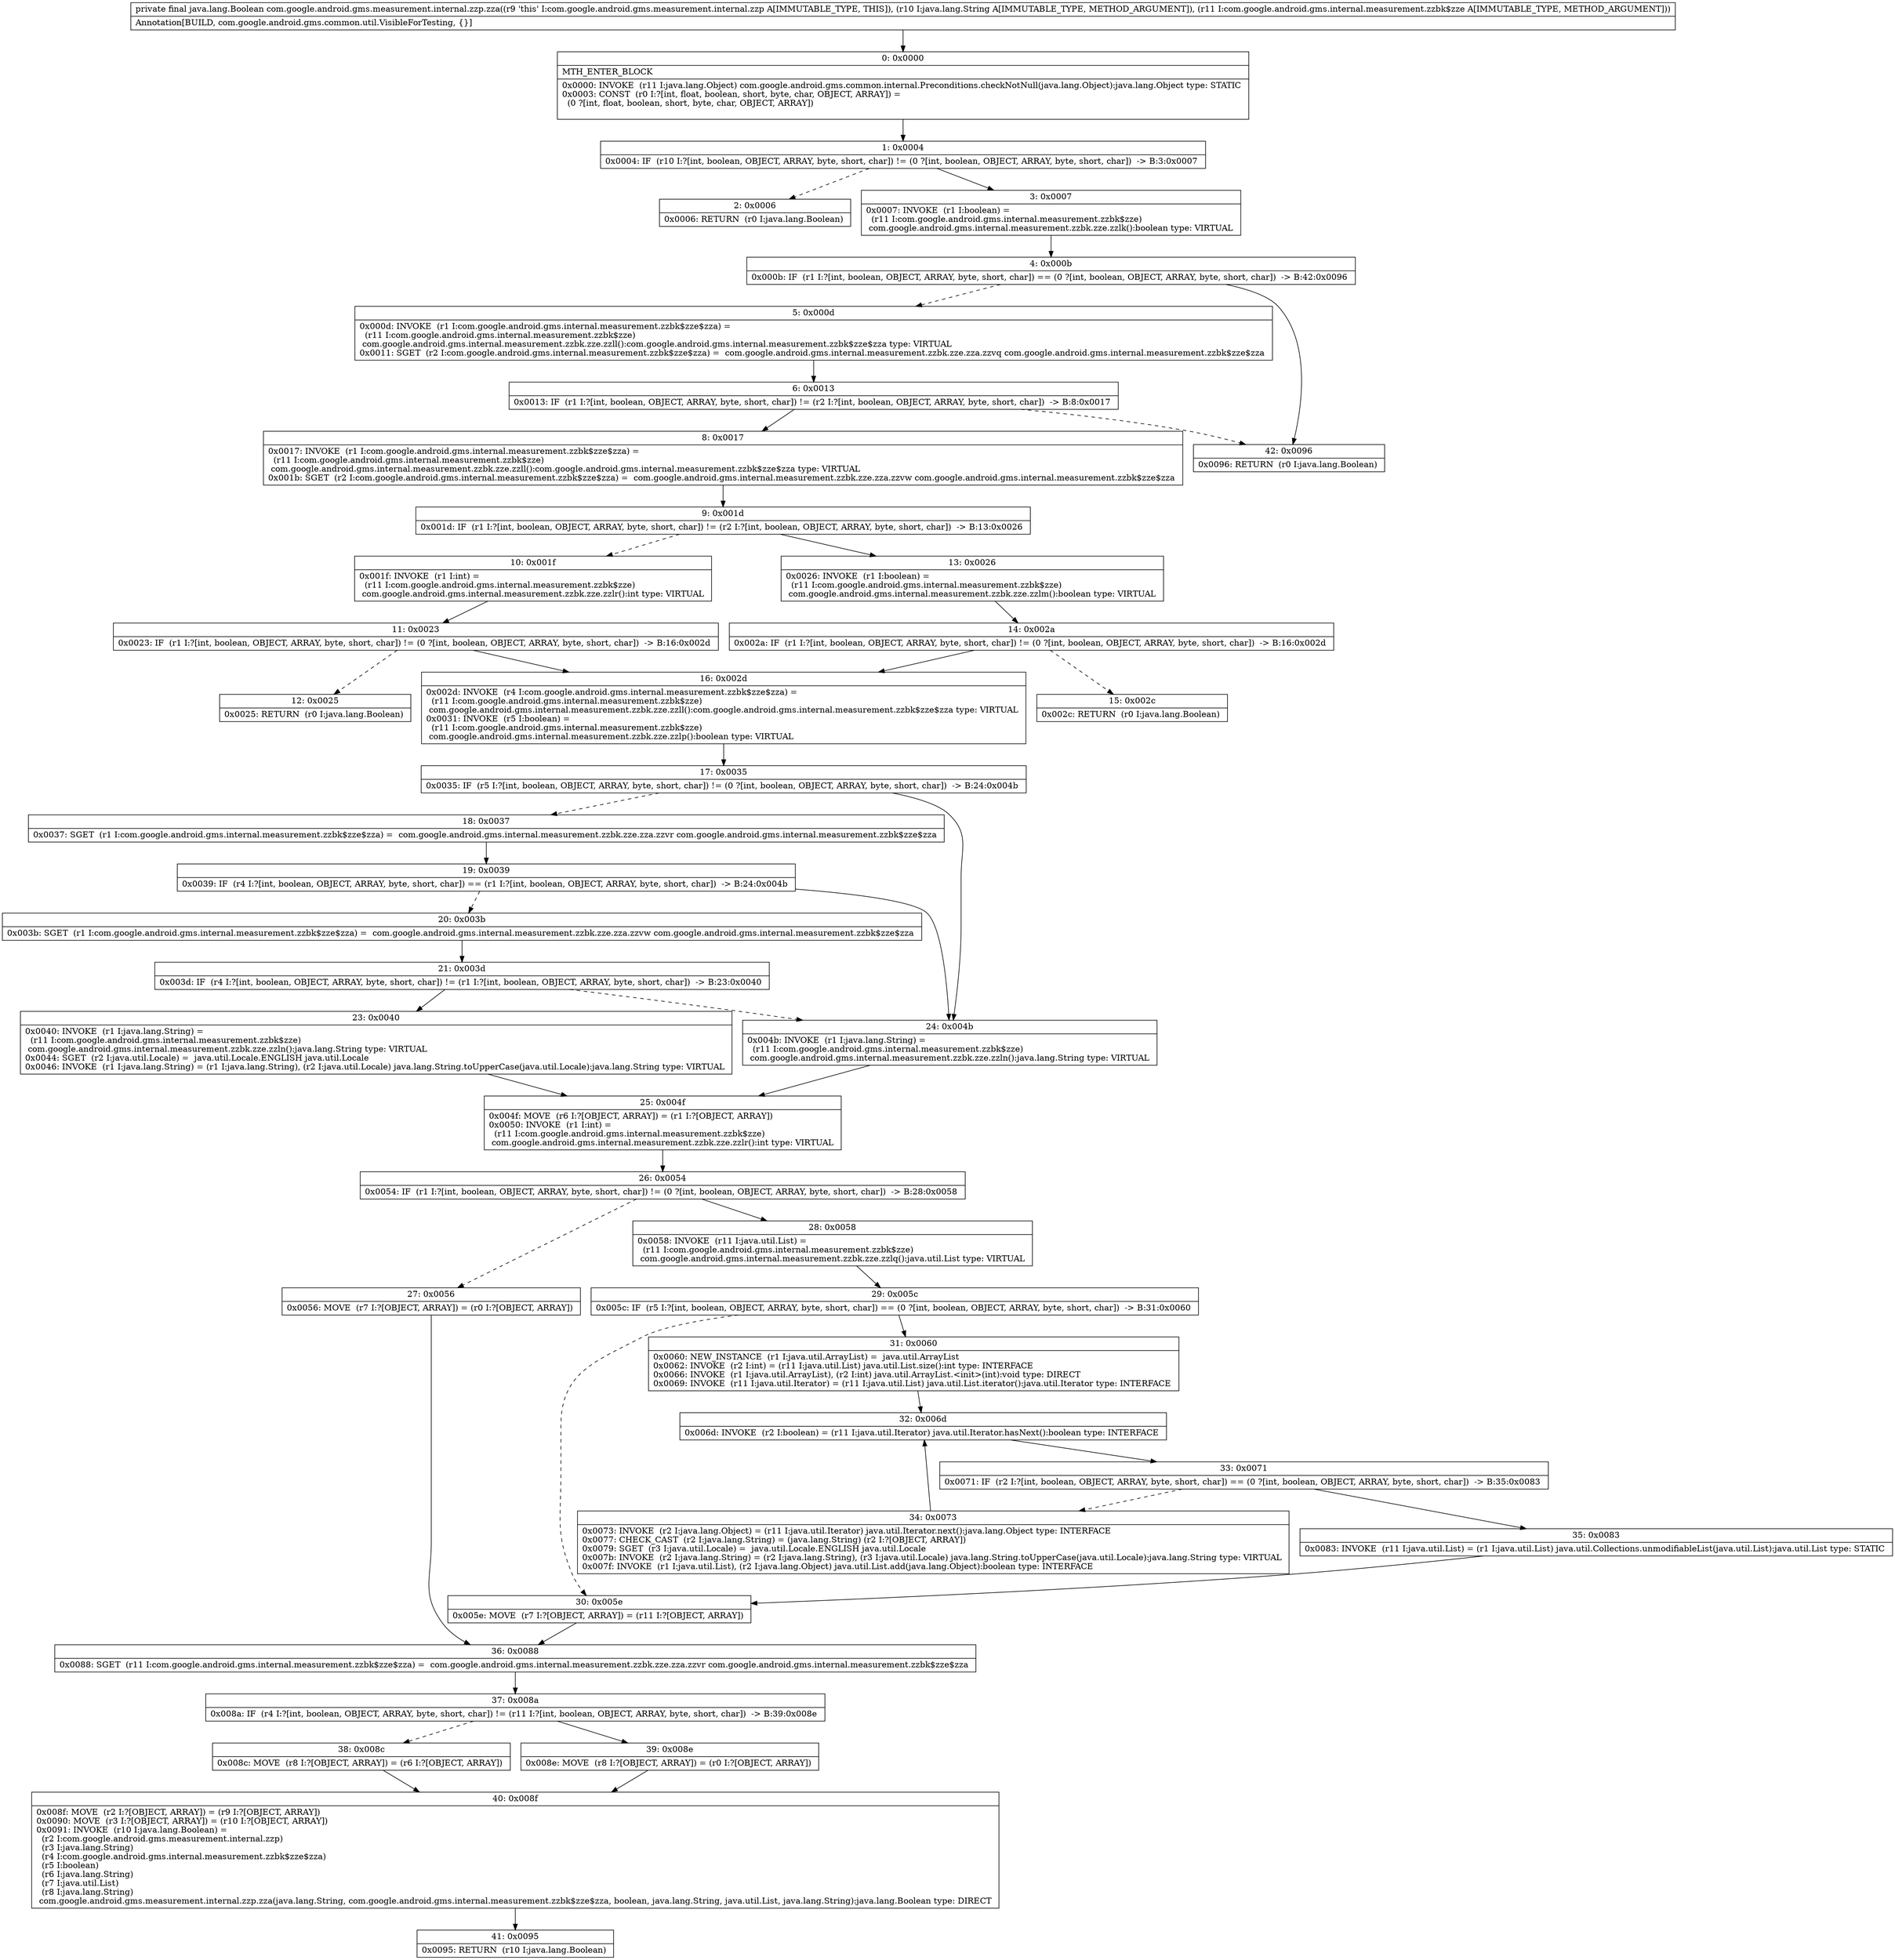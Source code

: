 digraph "CFG forcom.google.android.gms.measurement.internal.zzp.zza(Ljava\/lang\/String;Lcom\/google\/android\/gms\/internal\/measurement\/zzbk$zze;)Ljava\/lang\/Boolean;" {
Node_0 [shape=record,label="{0\:\ 0x0000|MTH_ENTER_BLOCK\l|0x0000: INVOKE  (r11 I:java.lang.Object) com.google.android.gms.common.internal.Preconditions.checkNotNull(java.lang.Object):java.lang.Object type: STATIC \l0x0003: CONST  (r0 I:?[int, float, boolean, short, byte, char, OBJECT, ARRAY]) = \l  (0 ?[int, float, boolean, short, byte, char, OBJECT, ARRAY])\l \l}"];
Node_1 [shape=record,label="{1\:\ 0x0004|0x0004: IF  (r10 I:?[int, boolean, OBJECT, ARRAY, byte, short, char]) != (0 ?[int, boolean, OBJECT, ARRAY, byte, short, char])  \-\> B:3:0x0007 \l}"];
Node_2 [shape=record,label="{2\:\ 0x0006|0x0006: RETURN  (r0 I:java.lang.Boolean) \l}"];
Node_3 [shape=record,label="{3\:\ 0x0007|0x0007: INVOKE  (r1 I:boolean) = \l  (r11 I:com.google.android.gms.internal.measurement.zzbk$zze)\l com.google.android.gms.internal.measurement.zzbk.zze.zzlk():boolean type: VIRTUAL \l}"];
Node_4 [shape=record,label="{4\:\ 0x000b|0x000b: IF  (r1 I:?[int, boolean, OBJECT, ARRAY, byte, short, char]) == (0 ?[int, boolean, OBJECT, ARRAY, byte, short, char])  \-\> B:42:0x0096 \l}"];
Node_5 [shape=record,label="{5\:\ 0x000d|0x000d: INVOKE  (r1 I:com.google.android.gms.internal.measurement.zzbk$zze$zza) = \l  (r11 I:com.google.android.gms.internal.measurement.zzbk$zze)\l com.google.android.gms.internal.measurement.zzbk.zze.zzll():com.google.android.gms.internal.measurement.zzbk$zze$zza type: VIRTUAL \l0x0011: SGET  (r2 I:com.google.android.gms.internal.measurement.zzbk$zze$zza) =  com.google.android.gms.internal.measurement.zzbk.zze.zza.zzvq com.google.android.gms.internal.measurement.zzbk$zze$zza \l}"];
Node_6 [shape=record,label="{6\:\ 0x0013|0x0013: IF  (r1 I:?[int, boolean, OBJECT, ARRAY, byte, short, char]) != (r2 I:?[int, boolean, OBJECT, ARRAY, byte, short, char])  \-\> B:8:0x0017 \l}"];
Node_8 [shape=record,label="{8\:\ 0x0017|0x0017: INVOKE  (r1 I:com.google.android.gms.internal.measurement.zzbk$zze$zza) = \l  (r11 I:com.google.android.gms.internal.measurement.zzbk$zze)\l com.google.android.gms.internal.measurement.zzbk.zze.zzll():com.google.android.gms.internal.measurement.zzbk$zze$zza type: VIRTUAL \l0x001b: SGET  (r2 I:com.google.android.gms.internal.measurement.zzbk$zze$zza) =  com.google.android.gms.internal.measurement.zzbk.zze.zza.zzvw com.google.android.gms.internal.measurement.zzbk$zze$zza \l}"];
Node_9 [shape=record,label="{9\:\ 0x001d|0x001d: IF  (r1 I:?[int, boolean, OBJECT, ARRAY, byte, short, char]) != (r2 I:?[int, boolean, OBJECT, ARRAY, byte, short, char])  \-\> B:13:0x0026 \l}"];
Node_10 [shape=record,label="{10\:\ 0x001f|0x001f: INVOKE  (r1 I:int) = \l  (r11 I:com.google.android.gms.internal.measurement.zzbk$zze)\l com.google.android.gms.internal.measurement.zzbk.zze.zzlr():int type: VIRTUAL \l}"];
Node_11 [shape=record,label="{11\:\ 0x0023|0x0023: IF  (r1 I:?[int, boolean, OBJECT, ARRAY, byte, short, char]) != (0 ?[int, boolean, OBJECT, ARRAY, byte, short, char])  \-\> B:16:0x002d \l}"];
Node_12 [shape=record,label="{12\:\ 0x0025|0x0025: RETURN  (r0 I:java.lang.Boolean) \l}"];
Node_13 [shape=record,label="{13\:\ 0x0026|0x0026: INVOKE  (r1 I:boolean) = \l  (r11 I:com.google.android.gms.internal.measurement.zzbk$zze)\l com.google.android.gms.internal.measurement.zzbk.zze.zzlm():boolean type: VIRTUAL \l}"];
Node_14 [shape=record,label="{14\:\ 0x002a|0x002a: IF  (r1 I:?[int, boolean, OBJECT, ARRAY, byte, short, char]) != (0 ?[int, boolean, OBJECT, ARRAY, byte, short, char])  \-\> B:16:0x002d \l}"];
Node_15 [shape=record,label="{15\:\ 0x002c|0x002c: RETURN  (r0 I:java.lang.Boolean) \l}"];
Node_16 [shape=record,label="{16\:\ 0x002d|0x002d: INVOKE  (r4 I:com.google.android.gms.internal.measurement.zzbk$zze$zza) = \l  (r11 I:com.google.android.gms.internal.measurement.zzbk$zze)\l com.google.android.gms.internal.measurement.zzbk.zze.zzll():com.google.android.gms.internal.measurement.zzbk$zze$zza type: VIRTUAL \l0x0031: INVOKE  (r5 I:boolean) = \l  (r11 I:com.google.android.gms.internal.measurement.zzbk$zze)\l com.google.android.gms.internal.measurement.zzbk.zze.zzlp():boolean type: VIRTUAL \l}"];
Node_17 [shape=record,label="{17\:\ 0x0035|0x0035: IF  (r5 I:?[int, boolean, OBJECT, ARRAY, byte, short, char]) != (0 ?[int, boolean, OBJECT, ARRAY, byte, short, char])  \-\> B:24:0x004b \l}"];
Node_18 [shape=record,label="{18\:\ 0x0037|0x0037: SGET  (r1 I:com.google.android.gms.internal.measurement.zzbk$zze$zza) =  com.google.android.gms.internal.measurement.zzbk.zze.zza.zzvr com.google.android.gms.internal.measurement.zzbk$zze$zza \l}"];
Node_19 [shape=record,label="{19\:\ 0x0039|0x0039: IF  (r4 I:?[int, boolean, OBJECT, ARRAY, byte, short, char]) == (r1 I:?[int, boolean, OBJECT, ARRAY, byte, short, char])  \-\> B:24:0x004b \l}"];
Node_20 [shape=record,label="{20\:\ 0x003b|0x003b: SGET  (r1 I:com.google.android.gms.internal.measurement.zzbk$zze$zza) =  com.google.android.gms.internal.measurement.zzbk.zze.zza.zzvw com.google.android.gms.internal.measurement.zzbk$zze$zza \l}"];
Node_21 [shape=record,label="{21\:\ 0x003d|0x003d: IF  (r4 I:?[int, boolean, OBJECT, ARRAY, byte, short, char]) != (r1 I:?[int, boolean, OBJECT, ARRAY, byte, short, char])  \-\> B:23:0x0040 \l}"];
Node_23 [shape=record,label="{23\:\ 0x0040|0x0040: INVOKE  (r1 I:java.lang.String) = \l  (r11 I:com.google.android.gms.internal.measurement.zzbk$zze)\l com.google.android.gms.internal.measurement.zzbk.zze.zzln():java.lang.String type: VIRTUAL \l0x0044: SGET  (r2 I:java.util.Locale) =  java.util.Locale.ENGLISH java.util.Locale \l0x0046: INVOKE  (r1 I:java.lang.String) = (r1 I:java.lang.String), (r2 I:java.util.Locale) java.lang.String.toUpperCase(java.util.Locale):java.lang.String type: VIRTUAL \l}"];
Node_24 [shape=record,label="{24\:\ 0x004b|0x004b: INVOKE  (r1 I:java.lang.String) = \l  (r11 I:com.google.android.gms.internal.measurement.zzbk$zze)\l com.google.android.gms.internal.measurement.zzbk.zze.zzln():java.lang.String type: VIRTUAL \l}"];
Node_25 [shape=record,label="{25\:\ 0x004f|0x004f: MOVE  (r6 I:?[OBJECT, ARRAY]) = (r1 I:?[OBJECT, ARRAY]) \l0x0050: INVOKE  (r1 I:int) = \l  (r11 I:com.google.android.gms.internal.measurement.zzbk$zze)\l com.google.android.gms.internal.measurement.zzbk.zze.zzlr():int type: VIRTUAL \l}"];
Node_26 [shape=record,label="{26\:\ 0x0054|0x0054: IF  (r1 I:?[int, boolean, OBJECT, ARRAY, byte, short, char]) != (0 ?[int, boolean, OBJECT, ARRAY, byte, short, char])  \-\> B:28:0x0058 \l}"];
Node_27 [shape=record,label="{27\:\ 0x0056|0x0056: MOVE  (r7 I:?[OBJECT, ARRAY]) = (r0 I:?[OBJECT, ARRAY]) \l}"];
Node_28 [shape=record,label="{28\:\ 0x0058|0x0058: INVOKE  (r11 I:java.util.List) = \l  (r11 I:com.google.android.gms.internal.measurement.zzbk$zze)\l com.google.android.gms.internal.measurement.zzbk.zze.zzlq():java.util.List type: VIRTUAL \l}"];
Node_29 [shape=record,label="{29\:\ 0x005c|0x005c: IF  (r5 I:?[int, boolean, OBJECT, ARRAY, byte, short, char]) == (0 ?[int, boolean, OBJECT, ARRAY, byte, short, char])  \-\> B:31:0x0060 \l}"];
Node_30 [shape=record,label="{30\:\ 0x005e|0x005e: MOVE  (r7 I:?[OBJECT, ARRAY]) = (r11 I:?[OBJECT, ARRAY]) \l}"];
Node_31 [shape=record,label="{31\:\ 0x0060|0x0060: NEW_INSTANCE  (r1 I:java.util.ArrayList) =  java.util.ArrayList \l0x0062: INVOKE  (r2 I:int) = (r11 I:java.util.List) java.util.List.size():int type: INTERFACE \l0x0066: INVOKE  (r1 I:java.util.ArrayList), (r2 I:int) java.util.ArrayList.\<init\>(int):void type: DIRECT \l0x0069: INVOKE  (r11 I:java.util.Iterator) = (r11 I:java.util.List) java.util.List.iterator():java.util.Iterator type: INTERFACE \l}"];
Node_32 [shape=record,label="{32\:\ 0x006d|0x006d: INVOKE  (r2 I:boolean) = (r11 I:java.util.Iterator) java.util.Iterator.hasNext():boolean type: INTERFACE \l}"];
Node_33 [shape=record,label="{33\:\ 0x0071|0x0071: IF  (r2 I:?[int, boolean, OBJECT, ARRAY, byte, short, char]) == (0 ?[int, boolean, OBJECT, ARRAY, byte, short, char])  \-\> B:35:0x0083 \l}"];
Node_34 [shape=record,label="{34\:\ 0x0073|0x0073: INVOKE  (r2 I:java.lang.Object) = (r11 I:java.util.Iterator) java.util.Iterator.next():java.lang.Object type: INTERFACE \l0x0077: CHECK_CAST  (r2 I:java.lang.String) = (java.lang.String) (r2 I:?[OBJECT, ARRAY]) \l0x0079: SGET  (r3 I:java.util.Locale) =  java.util.Locale.ENGLISH java.util.Locale \l0x007b: INVOKE  (r2 I:java.lang.String) = (r2 I:java.lang.String), (r3 I:java.util.Locale) java.lang.String.toUpperCase(java.util.Locale):java.lang.String type: VIRTUAL \l0x007f: INVOKE  (r1 I:java.util.List), (r2 I:java.lang.Object) java.util.List.add(java.lang.Object):boolean type: INTERFACE \l}"];
Node_35 [shape=record,label="{35\:\ 0x0083|0x0083: INVOKE  (r11 I:java.util.List) = (r1 I:java.util.List) java.util.Collections.unmodifiableList(java.util.List):java.util.List type: STATIC \l}"];
Node_36 [shape=record,label="{36\:\ 0x0088|0x0088: SGET  (r11 I:com.google.android.gms.internal.measurement.zzbk$zze$zza) =  com.google.android.gms.internal.measurement.zzbk.zze.zza.zzvr com.google.android.gms.internal.measurement.zzbk$zze$zza \l}"];
Node_37 [shape=record,label="{37\:\ 0x008a|0x008a: IF  (r4 I:?[int, boolean, OBJECT, ARRAY, byte, short, char]) != (r11 I:?[int, boolean, OBJECT, ARRAY, byte, short, char])  \-\> B:39:0x008e \l}"];
Node_38 [shape=record,label="{38\:\ 0x008c|0x008c: MOVE  (r8 I:?[OBJECT, ARRAY]) = (r6 I:?[OBJECT, ARRAY]) \l}"];
Node_39 [shape=record,label="{39\:\ 0x008e|0x008e: MOVE  (r8 I:?[OBJECT, ARRAY]) = (r0 I:?[OBJECT, ARRAY]) \l}"];
Node_40 [shape=record,label="{40\:\ 0x008f|0x008f: MOVE  (r2 I:?[OBJECT, ARRAY]) = (r9 I:?[OBJECT, ARRAY]) \l0x0090: MOVE  (r3 I:?[OBJECT, ARRAY]) = (r10 I:?[OBJECT, ARRAY]) \l0x0091: INVOKE  (r10 I:java.lang.Boolean) = \l  (r2 I:com.google.android.gms.measurement.internal.zzp)\l  (r3 I:java.lang.String)\l  (r4 I:com.google.android.gms.internal.measurement.zzbk$zze$zza)\l  (r5 I:boolean)\l  (r6 I:java.lang.String)\l  (r7 I:java.util.List)\l  (r8 I:java.lang.String)\l com.google.android.gms.measurement.internal.zzp.zza(java.lang.String, com.google.android.gms.internal.measurement.zzbk$zze$zza, boolean, java.lang.String, java.util.List, java.lang.String):java.lang.Boolean type: DIRECT \l}"];
Node_41 [shape=record,label="{41\:\ 0x0095|0x0095: RETURN  (r10 I:java.lang.Boolean) \l}"];
Node_42 [shape=record,label="{42\:\ 0x0096|0x0096: RETURN  (r0 I:java.lang.Boolean) \l}"];
MethodNode[shape=record,label="{private final java.lang.Boolean com.google.android.gms.measurement.internal.zzp.zza((r9 'this' I:com.google.android.gms.measurement.internal.zzp A[IMMUTABLE_TYPE, THIS]), (r10 I:java.lang.String A[IMMUTABLE_TYPE, METHOD_ARGUMENT]), (r11 I:com.google.android.gms.internal.measurement.zzbk$zze A[IMMUTABLE_TYPE, METHOD_ARGUMENT]))  | Annotation[BUILD, com.google.android.gms.common.util.VisibleForTesting, \{\}]\l}"];
MethodNode -> Node_0;
Node_0 -> Node_1;
Node_1 -> Node_2[style=dashed];
Node_1 -> Node_3;
Node_3 -> Node_4;
Node_4 -> Node_5[style=dashed];
Node_4 -> Node_42;
Node_5 -> Node_6;
Node_6 -> Node_8;
Node_6 -> Node_42[style=dashed];
Node_8 -> Node_9;
Node_9 -> Node_10[style=dashed];
Node_9 -> Node_13;
Node_10 -> Node_11;
Node_11 -> Node_12[style=dashed];
Node_11 -> Node_16;
Node_13 -> Node_14;
Node_14 -> Node_15[style=dashed];
Node_14 -> Node_16;
Node_16 -> Node_17;
Node_17 -> Node_18[style=dashed];
Node_17 -> Node_24;
Node_18 -> Node_19;
Node_19 -> Node_20[style=dashed];
Node_19 -> Node_24;
Node_20 -> Node_21;
Node_21 -> Node_23;
Node_21 -> Node_24[style=dashed];
Node_23 -> Node_25;
Node_24 -> Node_25;
Node_25 -> Node_26;
Node_26 -> Node_27[style=dashed];
Node_26 -> Node_28;
Node_27 -> Node_36;
Node_28 -> Node_29;
Node_29 -> Node_30[style=dashed];
Node_29 -> Node_31;
Node_30 -> Node_36;
Node_31 -> Node_32;
Node_32 -> Node_33;
Node_33 -> Node_34[style=dashed];
Node_33 -> Node_35;
Node_34 -> Node_32;
Node_35 -> Node_30;
Node_36 -> Node_37;
Node_37 -> Node_38[style=dashed];
Node_37 -> Node_39;
Node_38 -> Node_40;
Node_39 -> Node_40;
Node_40 -> Node_41;
}

